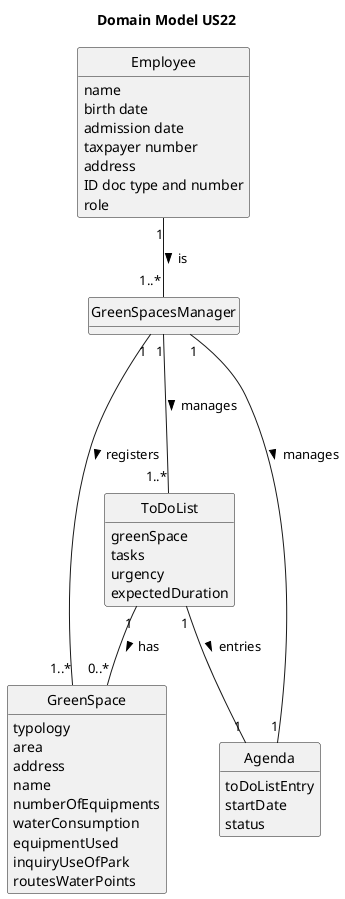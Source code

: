 @startuml
skinparam monochrome true
skinparam packageStyle rectangle
skinparam shadowing false

'left to right direction

skinparam classAttributeIconSize 0

hide circle
hide methods

title Domain Model US22


class Employee {
    name
    birth date
    contact (email/phone)
    admission date
    taxpayer number
    address
    ID doc type and number
    role
}

class GreenSpacesManager{

}

class ToDoList{
    greenSpace
    tasks
    urgency
    expectedDuration
}
class GreenSpace {
    typology
    area
    address
    name
    numberOfEquipments
    waterConsumption
    equipmentUsed
    inquiryUseOfPark
    routesWaterPoints
}
class Agenda {
    toDoListEntry
    startDate
    status
}
Employee "1" -- "1..*" GreenSpacesManager : is >
GreenSpacesManager "1" --- "1..*" ToDoList : manages >
GreenSpacesManager "1" -- "1" Agenda : manages >
ToDoList "1" -- "1" Agenda : entries >
GreenSpacesManager "1" -- "1..*" GreenSpace : registers >
ToDoList "1" -- "0..*" GreenSpace : has >


@enduml